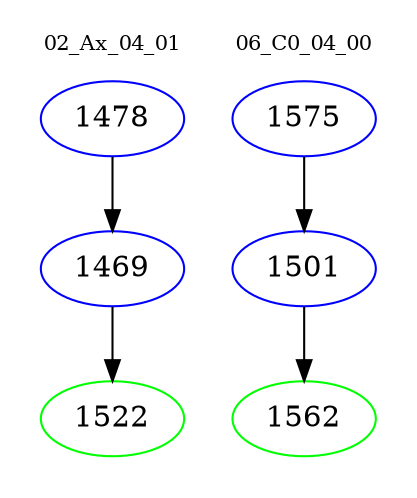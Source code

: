 digraph{
subgraph cluster_0 {
color = white
label = "02_Ax_04_01";
fontsize=10;
T0_1478 [label="1478", color="blue"]
T0_1478 -> T0_1469 [color="black"]
T0_1469 [label="1469", color="blue"]
T0_1469 -> T0_1522 [color="black"]
T0_1522 [label="1522", color="green"]
}
subgraph cluster_1 {
color = white
label = "06_C0_04_00";
fontsize=10;
T1_1575 [label="1575", color="blue"]
T1_1575 -> T1_1501 [color="black"]
T1_1501 [label="1501", color="blue"]
T1_1501 -> T1_1562 [color="black"]
T1_1562 [label="1562", color="green"]
}
}
